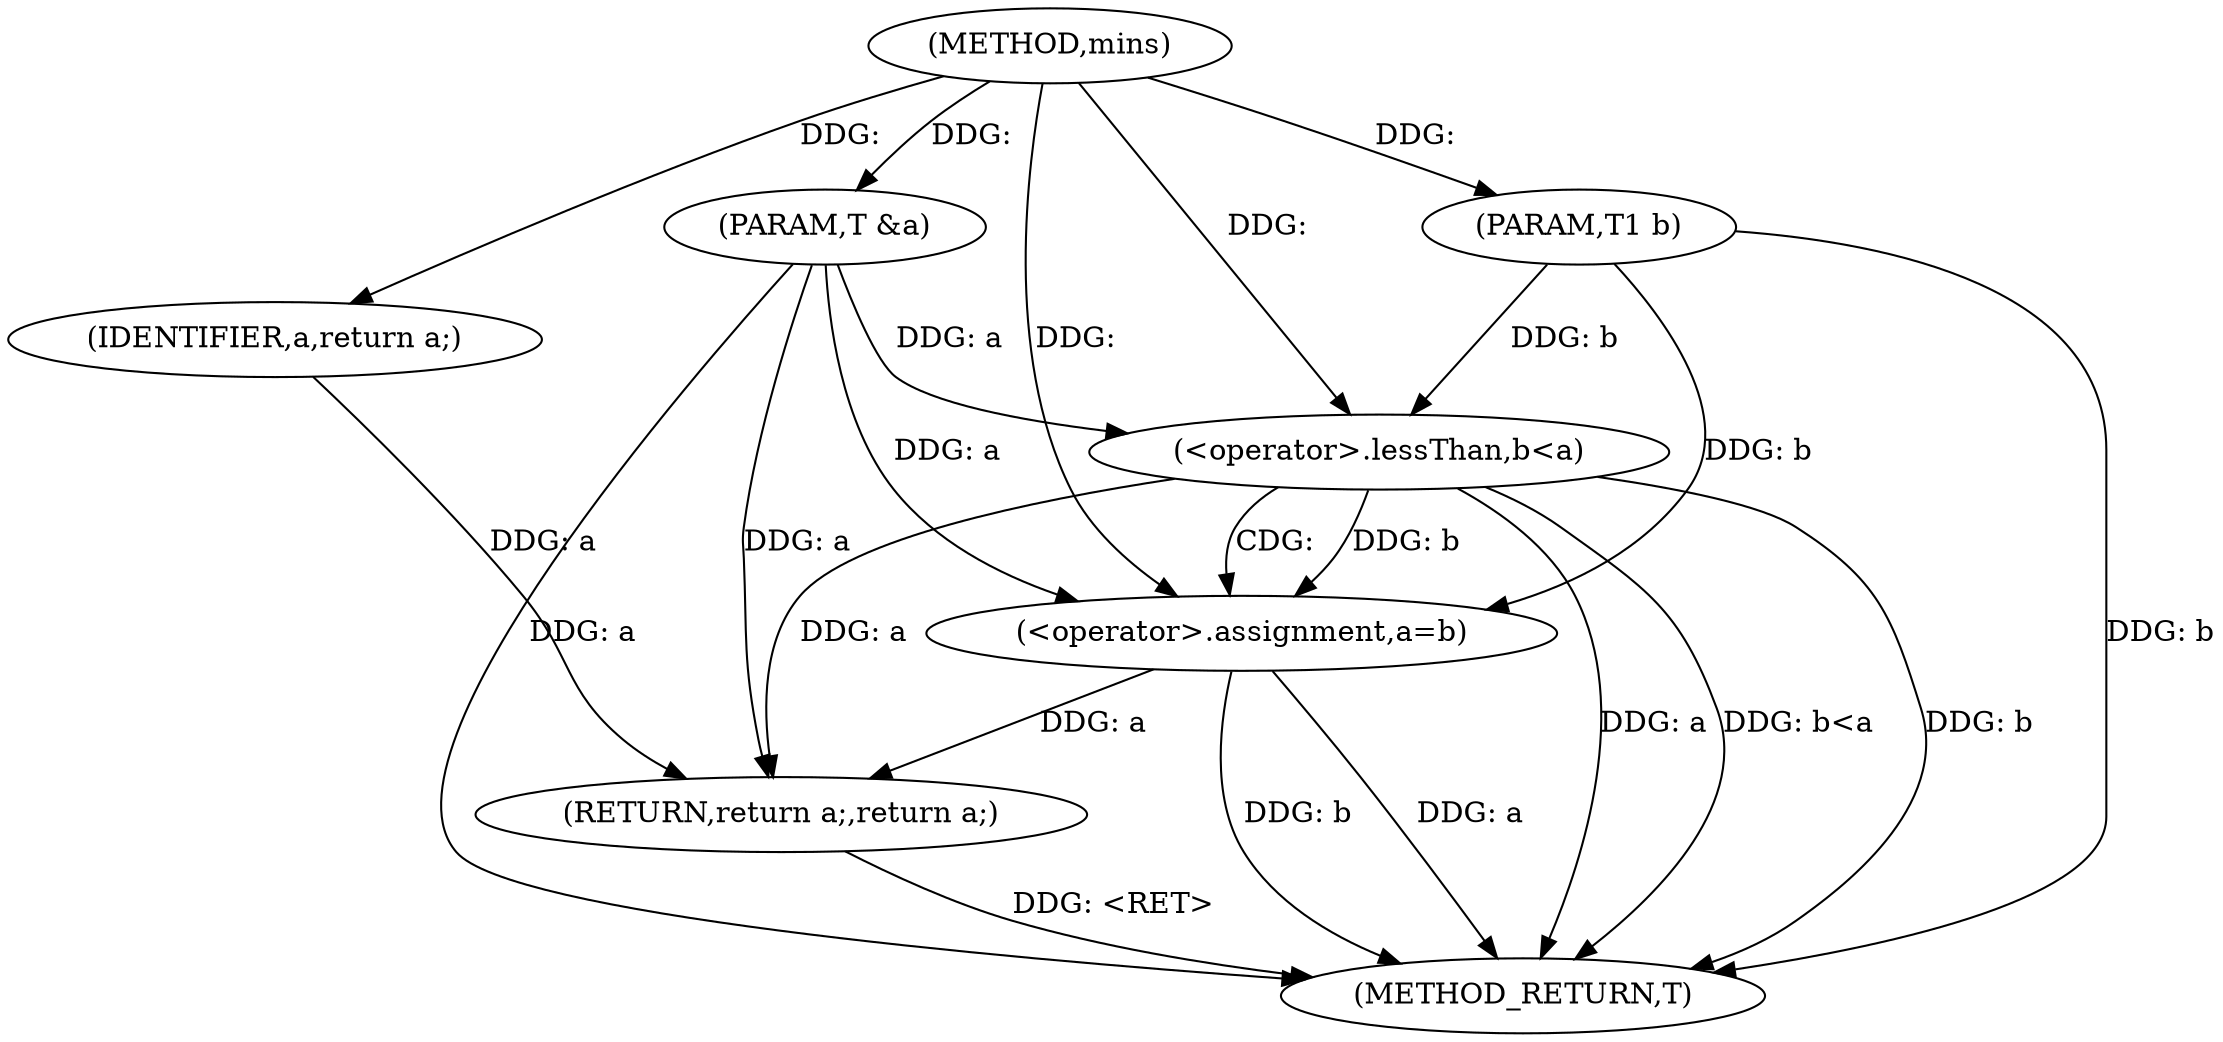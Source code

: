 digraph "mins" {  
"1000152" [label = "(METHOD,mins)" ]
"1000165" [label = "(METHOD_RETURN,T)" ]
"1000153" [label = "(PARAM,T &a)" ]
"1000154" [label = "(PARAM,T1 b)" ]
"1000163" [label = "(RETURN,return a;,return a;)" ]
"1000157" [label = "(<operator>.lessThan,b<a)" ]
"1000160" [label = "(<operator>.assignment,a=b)" ]
"1000164" [label = "(IDENTIFIER,a,return a;)" ]
  "1000153" -> "1000165"  [ label = "DDG: a"] 
  "1000154" -> "1000165"  [ label = "DDG: b"] 
  "1000157" -> "1000165"  [ label = "DDG: b"] 
  "1000157" -> "1000165"  [ label = "DDG: a"] 
  "1000157" -> "1000165"  [ label = "DDG: b<a"] 
  "1000160" -> "1000165"  [ label = "DDG: a"] 
  "1000160" -> "1000165"  [ label = "DDG: b"] 
  "1000163" -> "1000165"  [ label = "DDG: <RET>"] 
  "1000152" -> "1000153"  [ label = "DDG: "] 
  "1000152" -> "1000154"  [ label = "DDG: "] 
  "1000164" -> "1000163"  [ label = "DDG: a"] 
  "1000157" -> "1000163"  [ label = "DDG: a"] 
  "1000160" -> "1000163"  [ label = "DDG: a"] 
  "1000153" -> "1000163"  [ label = "DDG: a"] 
  "1000157" -> "1000160"  [ label = "DDG: b"] 
  "1000154" -> "1000160"  [ label = "DDG: b"] 
  "1000152" -> "1000160"  [ label = "DDG: "] 
  "1000152" -> "1000164"  [ label = "DDG: "] 
  "1000154" -> "1000157"  [ label = "DDG: b"] 
  "1000152" -> "1000157"  [ label = "DDG: "] 
  "1000153" -> "1000157"  [ label = "DDG: a"] 
  "1000153" -> "1000160"  [ label = "DDG: a"] 
  "1000157" -> "1000160"  [ label = "CDG: "] 
}
